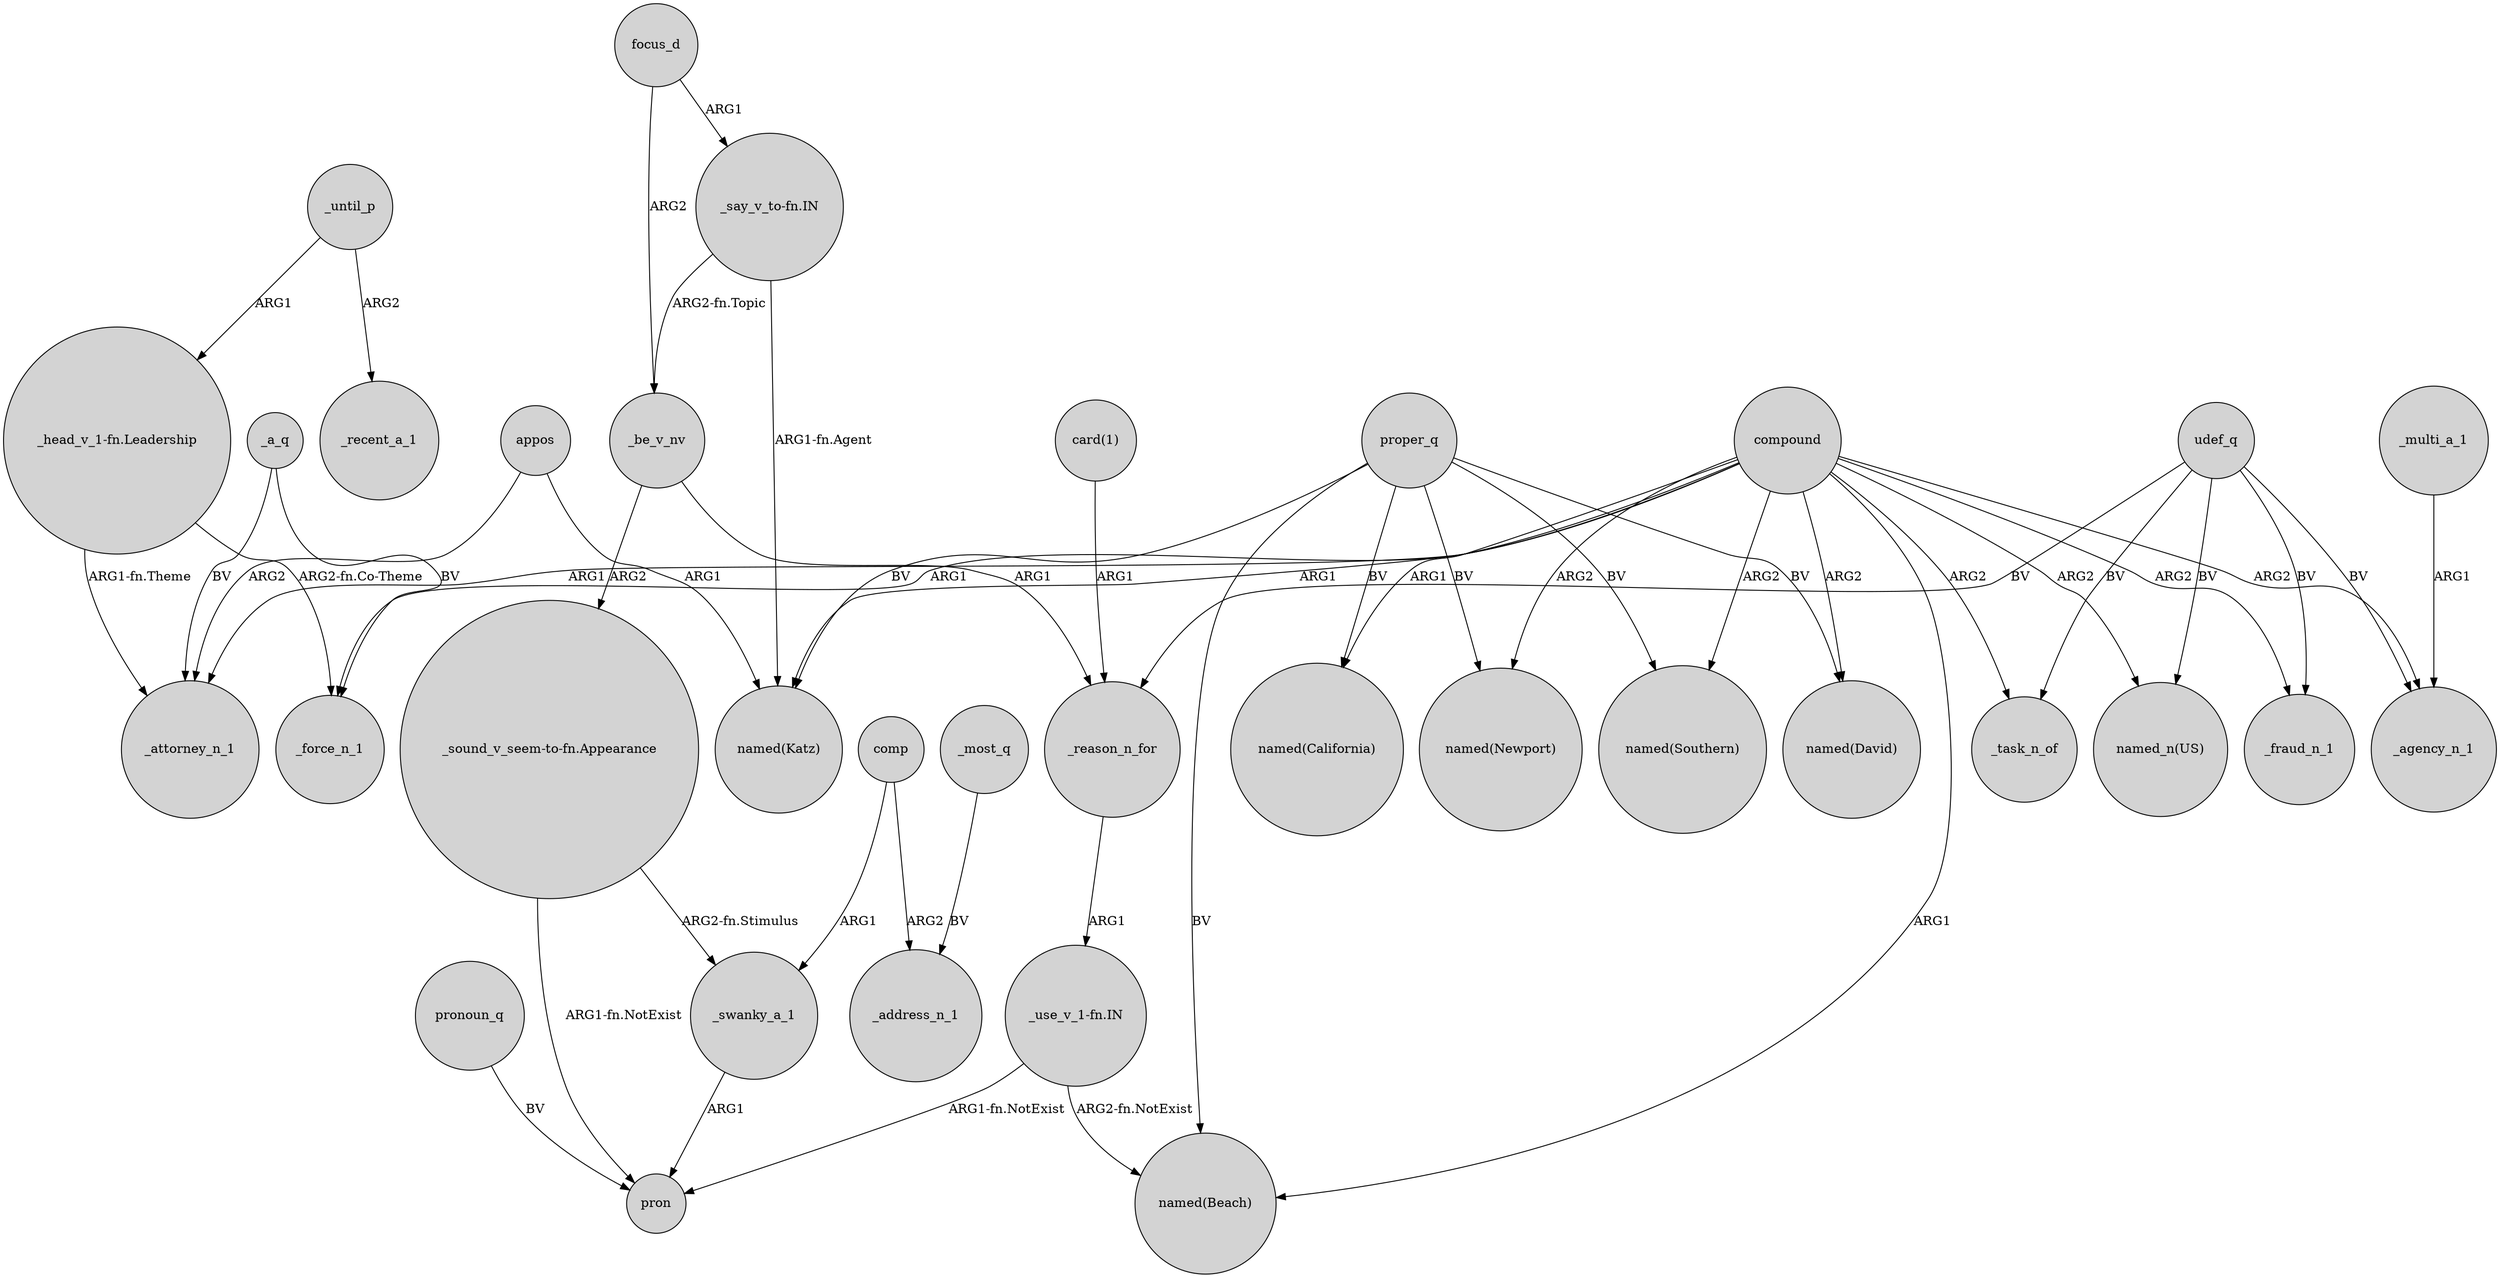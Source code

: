 digraph {
	node [shape=circle style=filled]
	_a_q -> _attorney_n_1 [label=BV]
	_a_q -> _force_n_1 [label=BV]
	"_say_v_to-fn.IN" -> "named(Katz)" [label="ARG1-fn.Agent"]
	"card(1)" -> _reason_n_for [label=ARG1]
	udef_q -> "named_n(US)" [label=BV]
	_until_p -> _recent_a_1 [label=ARG2]
	udef_q -> _task_n_of [label=BV]
	"_head_v_1-fn.Leadership" -> _attorney_n_1 [label="ARG1-fn.Theme"]
	udef_q -> _reason_n_for [label=BV]
	proper_q -> "named(Newport)" [label=BV]
	"_sound_v_seem-to-fn.Appearance" -> pron [label="ARG1-fn.NotExist"]
	_most_q -> _address_n_1 [label=BV]
	_reason_n_for -> "_use_v_1-fn.IN" [label=ARG1]
	compound -> _force_n_1 [label=ARG1]
	compound -> "named(Katz)" [label=ARG1]
	compound -> "named(Southern)" [label=ARG2]
	appos -> _attorney_n_1 [label=ARG2]
	proper_q -> "named(California)" [label=BV]
	"_use_v_1-fn.IN" -> pron [label="ARG1-fn.NotExist"]
	compound -> "named(Beach)" [label=ARG1]
	proper_q -> "named(Beach)" [label=BV]
	_be_v_nv -> _reason_n_for [label=ARG1]
	compound -> "named_n(US)" [label=ARG2]
	_until_p -> "_head_v_1-fn.Leadership" [label=ARG1]
	comp -> _swanky_a_1 [label=ARG1]
	udef_q -> _fraud_n_1 [label=BV]
	"_use_v_1-fn.IN" -> "named(Beach)" [label="ARG2-fn.NotExist"]
	compound -> _fraud_n_1 [label=ARG2]
	_be_v_nv -> "_sound_v_seem-to-fn.Appearance" [label=ARG2]
	comp -> _address_n_1 [label=ARG2]
	pronoun_q -> pron [label=BV]
	appos -> "named(Katz)" [label=ARG1]
	proper_q -> "named(Katz)" [label=BV]
	compound -> "named(California)" [label=ARG1]
	proper_q -> "named(Southern)" [label=BV]
	compound -> _task_n_of [label=ARG2]
	compound -> "named(David)" [label=ARG2]
	focus_d -> _be_v_nv [label=ARG2]
	"_say_v_to-fn.IN" -> _be_v_nv [label="ARG2-fn.Topic"]
	udef_q -> _agency_n_1 [label=BV]
	_multi_a_1 -> _agency_n_1 [label=ARG1]
	compound -> _attorney_n_1 [label=ARG1]
	compound -> "named(Newport)" [label=ARG2]
	"_sound_v_seem-to-fn.Appearance" -> _swanky_a_1 [label="ARG2-fn.Stimulus"]
	proper_q -> "named(David)" [label=BV]
	compound -> _agency_n_1 [label=ARG2]
	_swanky_a_1 -> pron [label=ARG1]
	focus_d -> "_say_v_to-fn.IN" [label=ARG1]
	"_head_v_1-fn.Leadership" -> _force_n_1 [label="ARG2-fn.Co-Theme"]
}
